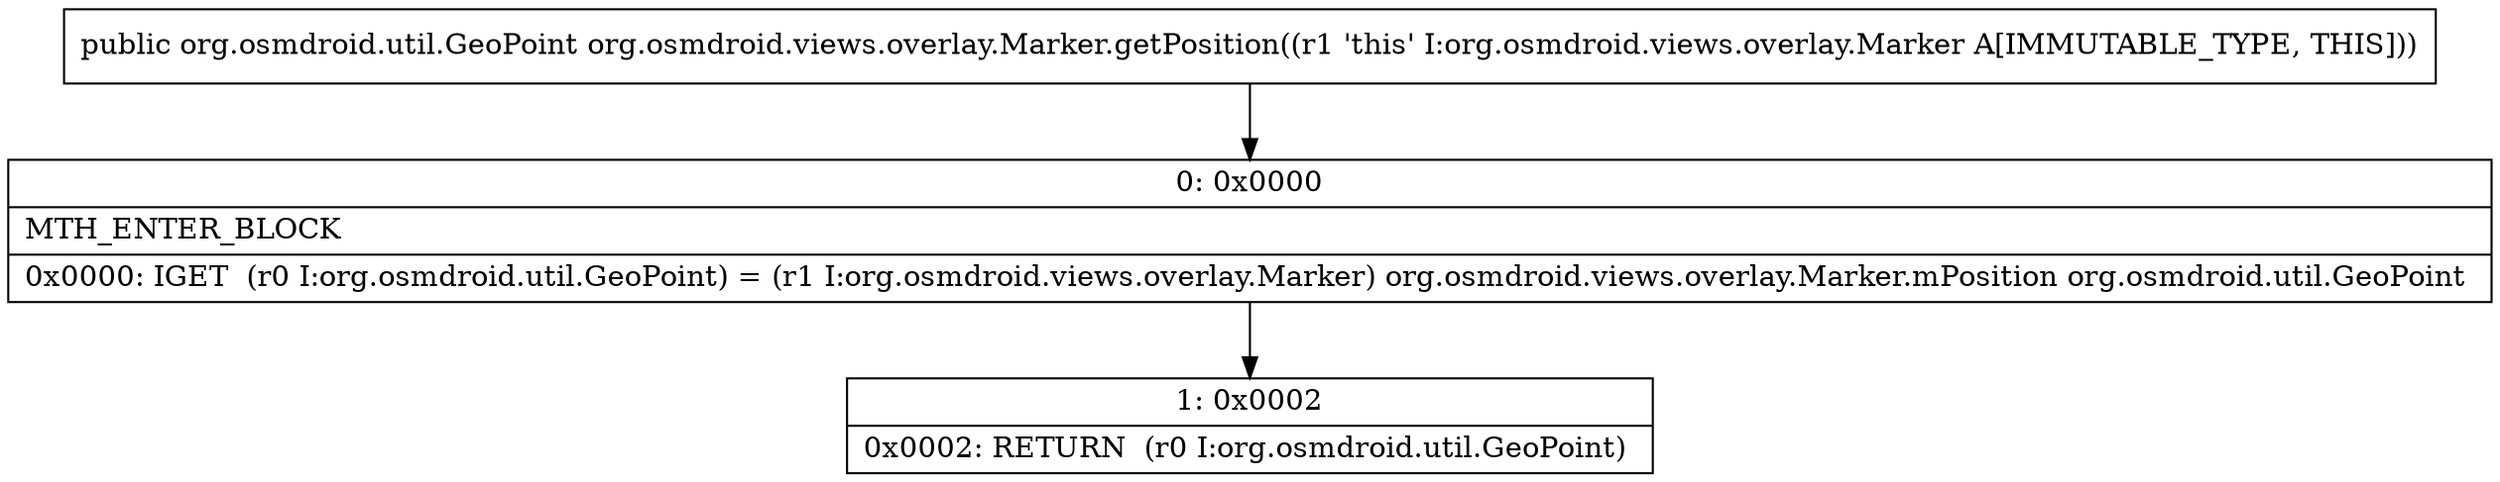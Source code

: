 digraph "CFG fororg.osmdroid.views.overlay.Marker.getPosition()Lorg\/osmdroid\/util\/GeoPoint;" {
Node_0 [shape=record,label="{0\:\ 0x0000|MTH_ENTER_BLOCK\l|0x0000: IGET  (r0 I:org.osmdroid.util.GeoPoint) = (r1 I:org.osmdroid.views.overlay.Marker) org.osmdroid.views.overlay.Marker.mPosition org.osmdroid.util.GeoPoint \l}"];
Node_1 [shape=record,label="{1\:\ 0x0002|0x0002: RETURN  (r0 I:org.osmdroid.util.GeoPoint) \l}"];
MethodNode[shape=record,label="{public org.osmdroid.util.GeoPoint org.osmdroid.views.overlay.Marker.getPosition((r1 'this' I:org.osmdroid.views.overlay.Marker A[IMMUTABLE_TYPE, THIS])) }"];
MethodNode -> Node_0;
Node_0 -> Node_1;
}

